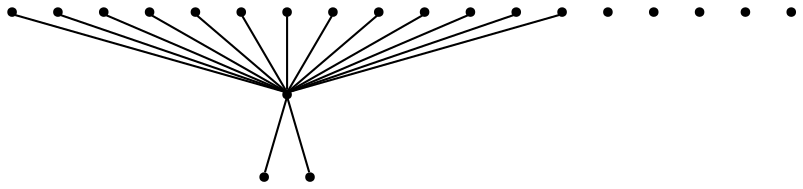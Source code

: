 graph {
  node [shape=point,comment="{\"directed\":false,\"doi\":\"10.1007/978-3-319-03841-4_34\",\"figure\":\"8 (2)\"}"]

  v0 [pos="930.144509111061,2523.228162766285"]
  v1 [pos="906.8443883171947,2360.2076111572806"]
  v2 [pos="905.52052866257,2578.3351414878957"]
  v3 [pos="902.6393086957466,2429.3107155499397"]
  v4 [pos="879.3391879018803,2451.837137201615"]
  v5 [pos="828.1522808088304,2625.5449132557987"]
  v6 [pos="791.8656741923244,2548.4260725857903"]
  v7 [pos="783.7160876859664,2328.012655921338"]
  v8 [pos="762.0702586080629,2437.4546466322577"]
  v9 [pos="750.8090372489401,2374.8599721394785"]
  v10 [pos="734.0552696317642,2283.4700482901453"]
  v11 [pos="727.6902771156772,2638.5241285493375"]
  v12 [pos="693.6949354667152,2587.3677881427548"]
  v13 [pos="658.552895629345,2426.6394817368814"]
  v14 [pos="651.2935065209291,2288.564520013793"]
  v15 [pos="608.1290330557191,2645.0147536151944"]
  v16 [pos="586.7386549696848,2412.5121090036027"]
  v17 [pos="583.6822776976021,2562.1698783232496"]
  v18 [pos="568.5296756249793,2329.923623321596"]
  v19 [pos="556.1770136581306,2523.228162766285"]
  v20 [pos="536.6983824408856,2463.672519086534"]

  v0 -- v8 [id="-1",pos="930.144509111061,2523.228162766285 931.162956904236,2521.8101349137046 931.6132886901513,2516.100887706705 931.4173262854298,2514.392132349999 931.0545413400654,2512.316851767182 930.4541201668974,2509.7997569458125 929.5326514956043,2506.766067582991 928.1858553322453,2503.115313543872 926.2636422895673,2498.743718081576 923.5908550623114,2493.534532355863 919.9382558114477,2487.3504047899814 915.0013393197692,2480.0491510665156 908.4257190306852,2471.4684928410798 899.7403216829756,2461.4461517692894 888.3696031490068,2449.8150167660965 873.5881207863647,2436.404415779647 873.2712724826266,2436.137851978839 873.2712724826266,2436.137851978839 873.2712724826266,2436.137851978839 871.5408226502833,2434.779088788079 869.5268635726676,2433.3872594769905 867.1877214266974,2431.9705033982686 864.4982646702086,2430.549423288427 861.4085483396603,2429.14920026987 857.8768349878131,2427.8031548176987 853.8572515971981,2426.5321440231974 849.3039887745038,2425.3944151291 844.1627751134872,2424.4316823179756 838.3794028320633,2423.70244718733 831.8997277723041,2423.2774203637136 824.6612073875078,2423.239775857493 816.6095702714318,2423.677266064926 807.6822738773743,2424.706639826252 797.8168392827911,2426.444391626939 786.9631942758263,2429.036521105979 775.0671310743944,2432.6455609625286 762.0702586080629,2437.4546466322577"]
  v2 -- v8 [id="-7",pos="905.52052866257,2578.3351414878957 904.1851689414995,2582.1491912904867 903.7765746028234,2582.495113780085 903.3012385230589,2582.8575693298476 902.7383556027435,2583.2284185870785 902.0920614121065,2583.5992678443095 901.3498219921449,2583.9744411326606 900.4908958675536,2584.3452903898915 899.515155790018,2584.6955369106095 898.397661089846,2585.024671985271 897.1342761968083,2585.3120928773637 895.7040687631278,2585.5539842653106 894.0987676483453,2585.724656317164 892.2933049344545,2585.8080846823023 890.2793458568387,2585.7788338835494 888.031886121649,2585.6122315080447 885.5425909642687,2585.2747027259147 882.7864560908487,2584.7329270620585 879.7509475423858,2583.9451903339077 876.4235313598765,2582.865963037316 872.7834024438587,2581.440813251126 868.8222260297159,2579.6028456703643 864.5358029230612,2577.2943217618404 859.9074635946617,2574.431304450872 854.9413436147471,2570.930619727094 849.6417058018615,2566.6966301963216 844.0168212964641,2561.6250504021327 838.0875588221744,2555.5948074731677 831.8789226728418,2548.476943540143 825.4409214361646,2540.125713318838 818.823690948156,2530.3864691080203 812.0979812718194,2519.088793210609 805.3598012606369,2506.049295836162 798.7258376192382,2491.0634757481826 797.7292924422402,2488.696450242153 797.7292924422402,2488.696450242153 797.7292924422402,2488.696450242153 794.3977406895015,2481.599443400413 790.2113347582435,2473.923016388596 785.0451168033778,2465.6676779162453 778.7489338134942,2456.828595242698 771.151764053563,2447.414670784966 762.0702586080629,2437.4546466322577"]
  v3 -- v8 [id="-10",pos="902.6393086957466,2429.3107155499397 901.3581567567613,2432.9248425019246 900.9578971827018,2433.270510636751 900.4908958675536,2433.637290217634 899.9404832820841,2434.008139474865 899.3025238560635,2434.391706470684 898.5561488658724,2434.779088788079 897.6971591171238,2435.1583317527784 896.713147899129,2435.529435364781 895.5831828641112,2435.8751034996076 894.2947300530669,2436.1877055141044 892.8269843665339,2436.4545236696845 891.1674754696661,2436.650376843942 889.2952710146867,2436.7587319767135 887.19376509652,2436.7544079455934 884.8379534213169,2436.608662661373 882.21103921153,2436.2876669394077 879.2880817974672,2435.7502153066716 876.0524116498957,2434.9543392258242 872.4831600451961,2433.845606775708 868.5595218839057,2432.362209746784 864.2605648182476,2430.4326744481878 857.8768349878131,2427.8031548176987 857.8768349878131,2427.8031548176987 857.8768349878131,2427.8031548176987 853.8572515971981,2426.5321440231974 849.3039887745038,2425.3944151291 844.1627751134872,2424.4316823179756 838.3794028320633,2423.70244718733 831.8997277723041,2423.2774203637136 824.6612073875078,2423.239775857493 816.6095702714318,2423.677266064926 807.6822738773743,2424.706639826252 797.8168392827911,2426.444391626939 786.9631942758263,2429.036521105979 775.0671310743944,2432.6455609625286 762.0702586080629,2437.4546466322577"]
  v4 -- v8 [id="-13",pos="879.3391879018803,2451.837137201615 881.018468005653,2448.539681940475 880.9893281415742,2448.056407874125 880.9225864004857,2447.523025917737 880.814170836315,2446.935466394964 880.6474119198296,2446.2853355983366 880.4263815971015,2445.576703204204 880.126202822596,2444.797614538293 879.7467483479988,2443.959769920105 879.263077503618,2443.0430753226697 878.6667919006794,2442.063809451381 877.941285634108,2441.009508922422 877.0572915915102,2439.888313088489 876.0024030621973,2438.7007306591263 874.7514885040056,2437.4462529247894 873.2712724826266,2436.137851978839 871.5408226502833,2434.779088788079 869.5268635726676,2433.3872594769905 867.1877214266974,2431.9705033982686 864.4982646702086,2430.549423288427 861.4085483396603,2429.14920026987 857.8768349878131,2427.8031548176987 853.8572515971981,2426.5321440231974 849.3039887745038,2425.3944151291 844.1627751134872,2424.4316823179756 838.3794028320633,2423.70244718733 831.8997277723041,2423.2774203637136 824.6612073875078,2423.239775857493 816.6095702714318,2423.677266064926 807.6822738773743,2424.706639826252 797.8168392827911,2426.444391626939 786.9631942758263,2429.036521105979 775.0671310743944,2432.6455609625286 762.0702586080629,2437.4546466322577"]
  v18 -- v8 [id="-16",pos="568.5296756249793,2329.923623321596 565.3492471520506,2330.1286332676373 565.0365344185419,2330.362130948116 564.6987537670268,2330.641412487512 564.348566404823,2330.9664778858255 563.9857814594586,2331.353860203221 563.6063269848614,2331.804068149242 563.2227369400347,2332.3249867218133 562.8307485064341,2332.929079304751 562.438823696991,2333.616854607599 562.0510344577774,2334.4043369809783 561.675779177567,2335.3004288419006 561.3213289968191,2336.308945511942 560.9960823043072,2337.455068113508 560.7125730590348,2338.7342182607053 560.487407166077,2340.1680161091354 560.3331185844374,2341.7640923019503 560.2664404675063,2343.5392342540863 560.3122498608178,2345.502090027784 560.4915427363065,2347.6648686520875 560.8334589580512,2350.036218189237 561.367202014288,2352.6364870209736 562.1344457280989,2355.47050788796 563.1643299635625,2358.5459114333507 564.5069905566921,2361.875669750504 566.2081732766418,2365.4635981609977 568.3264123481987,2369.3058813432544 570.9157246809758,2373.4109130047427 574.0513776531503,2377.7657210521024 577.7998585091814,2382.3705598401057 582.2447693918626,2387.2048266322395 587.4693306990431,2392.2430859513274 593.5696149083625,2397.4606653845085 600.6497111412897,2402.8155963944414 608.8222341563823,2408.253955769513 618.2039979065846,2413.7215659433373 628.9200874853001,2419.1309288744283 631.0591316563193,2420.151908928286 631.0591316563193,2420.151908928286 631.0591316563193,2420.151908928286 640.5785144589283,2425.156847772273 651.890826016425,2432.0038238733696 665.2754400038522,2441.238682571781 665.6882335369149,2441.5344971713416 665.6882335369149,2441.5344971713416 665.6882335369149,2441.5344971713416 665.6882335369149,2441.5344971713416 665.6882335369149,2441.5344971713416 665.6882335369149,2441.5344971713416 665.6882335369149,2441.5344971713416 667.4895606805763,2442.7347973392925 669.5701978751233,2443.94323685994 671.9636114273362,2445.1516763805876 674.7030767715233,2446.3351891336024 677.8386661195406,2447.4688483513514 681.3953837652369,2448.519079203962 685.4233019204684,2449.452561216334 689.9682299785464,2450.2191864984284 695.0719053867105,2450.7734255461005 700.7885359270457,2451.04024370168 707.1639946170212,2450.961139367662 714.2524256145648,2450.448360147787 722.0997655613028,2449.4024533262964 730.7601586151633,2447.7145550608748 740.2795414177723,2445.2600315133586 750.7037233624416,2441.8928830447558 762.0702586080629,2437.4546466322577"]
  v17 -- v8 [id="-17",pos="583.6822776976021,2562.1698783232496 580.1974712557812,2561.5500157444626 579.8680253688825,2561.2498771137816 579.5219735769083,2560.8998849478353 579.1633878259307,2560.487321508035 578.7922681159499,2560.008117118033 578.4170128357396,2559.453878070361 578.0333591667555,2558.8118866264304 577.6539683163156,2558.082651495785 577.2828486063348,2557.2450612323682 576.9284620497442,2556.295046159832 576.6032153572323,2555.219634184817 576.3071721529566,2554.007124987821 576.065336730766,2552.6486161518333 575.8860438552773,2551.127320261917 575.7900986259526,2549.431282643799 575.7942978203395,2547.54753120412 575.9235184839724,2545.4638569138347 576.2070913534023,2543.167796389127 576.6740926685504,2540.646631891409 577.3620606822694,2537.8876456820926 578.3043980771821,2534.874813410556 579.5427786763705,2531.607626367256 581.1356094563071,2528.0736211683766 583.13289900469,2524.2689824923405 585.5929906738342,2520.189131953257 588.591024593602,2515.8383935822453 592.1936152567673,2511.225161086774 596.4925086982679,2506.3616434958876 601.5670442423532,2501.260812902946 607.5296457751085,2495.9516657519302 614.4763221500158,2490.4715921942893 622.5279592660919,2484.8750241511807 631.8138414111269,2479.215630479447 642.4631892487538,2473.5646305151813 654.6260921662252,2468.0179160073385 668.4527667991088,2462.692235796158 684.1140440099618,2457.716293396152 701.7684115748109,2453.2531302160214 721.6077599523055,2449.4815576603146 730.7601586151633,2447.7145550608748 730.7601586151633,2447.7145550608748 730.7601586151633,2447.7145550608748 740.2795414177723,2445.2600315133586 750.7037233624416,2441.8928830447558 762.0702586080629,2437.4546466322577"]
  v15 -- v8 [id="-21",pos="608.1290330557191,2645.0147536151944 607.6505952982824,2644.1341773953495 607.8506932732334,2641.4629435822912 608.0508548723419,2640.7504958665822 608.3427625063882,2639.9045118956974 608.7513568450642,2638.9209219932886 609.314303389537,2637.7666600390266 610.0690131443446,2636.4330779706715 611.0655583213426,2634.8868553131224 612.3664814672328,2633.111713360986 614.0551938523366,2631.0822166370863 616.2192423172049,2628.7734383737907 618.975377190625,2626.1688455109343 622.4570819547737,2623.251650633581 626.8310519019794,2620.013714389034 632.3017114498947,2616.450712746173 639.0940992431625,2612.583248441512 647.5001229158291,2608.4451506596943 657.8534275491802,2604.098481965031 670.5500735228885,2599.643712492368 686.0571257762595,2595.2263331711547 704.9248696464477,2591.054914914236 705.4252100200615,2590.9546991341613 705.4252100200615,2590.9546991341613 705.4252100200615,2590.9546991341613 706.9847017415324,2590.571386493114 708.694282850256,2590.0420742130746 710.5539533462321,2589.34615955753 712.5803827586938,2588.4419283439115 714.7778339061852,2587.300129773466 717.1378447757751,2585.8831193399724 719.6730129506243,2584.1537612467537 722.3749400419589,2582.0573692178805 725.2436896739364,2579.5445984276303 728.2625286931666,2576.560762600075 731.423122335033,2573.039220785012 734.7046655000732,2568.9095167106625 738.0737555056645,2564.1004310409335 741.5053880579575,2558.5203960579897 744.9454189990242,2552.090053073041 748.3436488686942,2544.7056253392084 751.6293912281214,2536.2625730452964 754.7191075586696,2526.6568650896547 757.5127806849422,2515.763358924575 759.8936602781517,2503.4612360334704 761.7199917156623,2489.613144839588 762.8249524568309,2474.0939427952208 763.016779291323,2456.753560585028 762.0702586080629,2437.4546466322577"]
  v14 -- v8 [id="-22",pos="651.2935065209291,2288.564520013793 651.8115503163331,2285.5089561406 652.0659196975269,2285.229674601204 652.3661620961896,2284.933860001643 652.7205486527802,2284.625582018266 653.1292066156135,2284.308655972649 653.6004071251485,2283.9919842818035 654.1466205162312,2283.66691888349 654.7679104130189,2283.3461775162964 655.4767471503575,2283.0376451781476 656.273130728247,2282.7377609022383 657.1779298703073,2282.4625490391904 658.1995429653118,2282.216842329667 659.3378427649461,2282.0166651242894 660.6054268523707,2281.866595808949 662.0189647568184,2281.787491474931 663.5825920485188,2281.7958851823987 665.3129782567047,2281.9083099915183 667.2101870055334,2282.145877348345 669.2950233944672,2282.5335140205125 671.5674874235062,2283.1002164520014 674.0401130516536,2283.875235441564 676.7129002789096,2284.892145819074 679.6024550103494,2286.196477088676 682.700506105514,2287.8301977877118 686.01538832902,2289.834767743979 689.5429661106377,2292.2684342002103 693.2789766318228,2295.189698753912 697.2068139875,2298.6611326789375 701.3097450242792,2302.753446601838 705.5711638370847,2307.5459992114024 709.9576677432937,2313.117640486878 714.4317184900535,2319.560446855643 718.9433074896659,2326.9698013571083 723.4298921954291,2335.450498157241 727.8205316718676,2345.1103836792686 732.0277427025878,2356.0621370870817 735.9472452936486,2368.4392946358566 739.4539543516466,2382.3540267799413 742.3977168651718,2397.956402834675 742.8438494567002,2400.3984629983747 742.8438494567002,2400.3984629983747 742.8438494567002,2400.3984629983747 742.8438494567002,2400.3984629983747 743.65696618798,2403.8032559731987 744.7911304173847,2407.5287903152157 746.2963507326128,2411.600501501603 748.2477672635268,2416.0303442066333 750.712058127058,2420.822642461426 753.7725709693701,2425.9944380356897 757.5253146439454,2431.537082867184 762.0702586080629,2437.4546466322577"]
  v20 -- v8 [id="-26",pos="536.6983824408856,2463.672519086534 535.2400054115263,2466.917831619462 535.2942131936117,2467.3761789181794 535.3859592285494,2467.880564430586 535.5194427107266,2468.438873154607 535.7070703508318,2469.0432200923165 535.9572405376387,2469.709883949108 536.2782880357637,2470.430979727057 536.6827468042101,2471.2100683929684 537.1830871778238,2472.0479130111567 537.800241504382,2472.943750517307 538.5424173001863,2473.9021592973113 539.4305469130137,2474.919069674821 540.485499066484,2475.9858335875965 541.7322144302888,2477.102705390409 543.1874261578185,2478.261291375791 544.8844733075388,2479.453197836274 546.8484237974561,2480.6575676805733 549.1083538674918,2481.870331232341 551.7060645890427,2483.066307369172 554.6706958261875,2484.2205693234337 558.0398494559362,2485.308190327494 561.8592076232853,2486.2877105535545 566.1664994535598,2487.125300816971 571.0116699103005,2487.7670379061296 576.43225724636,2488.154674578297 582.4866048140531,2488.2253852048475 589.220649255006,2487.900319806534 596.6760007681436,2487.09198034187 604.9069307597083,2485.695826999661 613.9634478173988,2483.5912956180914 623.8830901940673,2480.653498004225 634.7075953369535,2476.72346242571 646.4785734449819,2471.6353495713565 668.4527667991088,2462.692235796158 668.4527667991088,2462.692235796158 668.4527667991088,2462.692235796158 684.1140440099618,2457.716293396152 701.7684115748109,2453.2531302160214 721.6077599523055,2449.4815576603146 730.7601586151633,2447.7145550608748 730.7601586151633,2447.7145550608748 730.7601586151633,2447.7145550608748 740.2795414177723,2445.2600315133586 750.7037233624416,2441.8928830447558 762.0702586080629,2437.4546466322577"]
  v11 -- v8 [id="-27",pos="727.6902771156772,2638.5241285493375 724.5890607186831,2639.3334854330888 724.2262757733187,2639.212666916501 723.8426857284919,2639.0501342173443 723.4256930010422,2638.8458873356185 722.9837596039007,2638.599926271323 722.5125590943657,2638.2957179642945 722.0163542909814,2637.9332624145313 721.4951451937479,2637.499841883447 720.9530673728948,2636.9873170183437 720.3860488823498,2636.3913637881024 719.8064328086441,2635.699518808906 719.2143464000925,2634.8995730517104 718.6139252269245,2633.9826240995035 718.017639623986,2632.936717278013 717.4338879800508,2631.748880493878 716.8668058653485,2630.3987653653585 716.3372620034986,2628.8858631829103 715.8493919647308,2627.185755888444 715.4282636670515,2625.2854713886004 715.0946822099232,2623.1684766232142 714.8611815523492,2620.8179841773494 714.7652999471818,2618.2258546983094 714.8278424938835,2615.3671614184614 715.0863474453068,2612.2332562755655 715.5784166784616,2608.803536533109 716.345596768115,2605.069608483623 717.4338879800508,2601.0190087432925 718.897434472197,2596.639019573528 720.7946432210257,2591.9215016216335 723.1921923434682,2586.866709242381 726.1610227749999,2581.465740018759 729.780282967398,2575.7315660441263 734.1334478151414,2569.668002640061 734.7046655000732,2568.9095167106625 734.7046655000732,2568.9095167106625 734.7046655000732,2568.9095167106625 738.0737555056645,2564.1004310409335 741.5053880579575,2558.5203960579897 744.9454189990242,2552.090053073041 748.3436488686942,2544.7056253392084 751.6293912281214,2536.2625730452964 754.7191075586696,2526.6568650896547 757.5127806849422,2515.763358924575 759.8936602781517,2503.4612360334704 761.7199917156623,2489.613144839588 762.8249524568309,2474.0939427952208 763.016779291323,2456.753560585028 762.0702586080629,2437.4546466322577"]
  v10 -- v8 [id="-28",pos="734.0552696317642,2283.4700482901453 736.9771295291123,2281.7373835848935 737.3899230621751,2281.7541709998295 737.8402548480905,2281.7999548587472 738.3364596514747,2281.8833832238856 738.874338277941,2282.004201740473 739.462289116263,2282.175128147098 740.0960493478966,2282.3999777653366 740.7798817913861,2282.6917226885494 741.5137864467313,2283.0544325930837 742.2976360656176,2283.508710215453 743.1315578963596,2284.0545555556573 744.011416368728,2284.7130800597524 744.9412198046373,2285.5005624331316 745.9127606877861,2286.425650738035 746.9176406294006,2287.5092020657466 747.9559232536379,2288.7677494764316 749.0150109773377,2290.2264740924943 750.0907682302702,2291.8975849429794 751.1581907185864,2293.814402502988 752.2089436776697,2295.9939685422273 753.218022813671,2298.46527950468 754.172894167587,2301.257331834326 755.0360194865651,2304.391236977222 755.7781952823694,2307.900061053697 756.3661461206915,2311.8173788936238 756.7580709301346,2316.1681172646354 756.8956899825414,2320.9855966418327 756.7288674418985,2326.3031375003166 756.1951880098192,2332.1499906388403 755.2194479322834,2338.5551525013843 753.7183631872848,2345.5438042103533 751.6043869342722,2353.1449422097285 748.7731755551472,2361.3756082692175 748.6772303258225,2361.629708686209 748.6772303258225,2361.629708686209 748.6772303258225,2361.629708686209 746.3672280439309,2368.418437544572 744.2198491082954,2376.248749193306 742.3185047892372,2385.2585039187065 742.2142884194535,2385.8796382713526 742.2142884194535,2385.8796382713526 742.2142884194535,2385.8796382713526 742.2142884194535,2385.8796382713526 742.2142884194535,2385.8796382713526 742.2142884194535,2385.8796382713526 742.2142884194535,2385.8796382713526 741.9849233321089,2387.6924247297097 741.8515034740891,2389.7219214536094 741.8389695150858,2391.988985534336 741.9765885674925,2394.514219708402 742.2976360656176,2397.310596069168 742.8438494567002,2400.3984629983747 743.65696618798,2403.8032559731987 744.7911304173847,2407.5287903152157 746.2963507326128,2411.600501501603 748.2477672635268,2416.0303442066333 750.712058127058,2420.822642461426 753.7725709693701,2425.9944380356897 757.5253146439454,2431.537082867184 762.0702586080629,2437.4546466322577"]
  v5 -- v8 [id="-38",pos="828.1522808088304,2625.5449132557987 826.7460437764416,2625.860567527557 823.7480734808313,2624.660267359606 823.0391731193353,2624.1935263534206 822.2469887358326,2623.597573123179 821.3546599286183,2622.8434112249006 820.3581147516203,2621.8931417975928 819.2572895806811,2620.70555936823 818.0481124697288,2619.2384410446994 816.7304561704484,2617.4215849099937 815.3086471255416,2615.2046287193048 813.7992276159265,2612.4957504000254 812.218867170836,2609.212030296561 810.5968965268207,2605.2362108591283 808.9665274940318,2600.4604456645 807.3904298674854,2594.734665397336 805.9476884748017,2587.9001526800557 804.7301765992329,2579.769702400641 803.8795216151005,2570.1388133225946 803.5584741169756,2558.770426798633 803.9838016090417,2545.397215963633 805.4264793775682,2529.7198052512285 805.6599800351422,2527.277745087529 805.6599800351422,2527.277745087529 805.6599800351422,2527.277745087529 805.6599800351422,2527.277745087529 805.797599087549,2523.9813072454763 805.7308573464603,2520.3056264387246 805.4056742781058,2516.2217062232926 804.7718504223149,2511.700041445656 803.7669704807005,2506.7159596929537 802.3158943234002,2501.235886135313 800.3353379284075,2495.234894005101 797.7292924422402,2488.696450242153 794.3977406895015,2481.599443400413 790.2113347582435,2473.923016388596 785.0451168033778,2465.6676779162453 778.7489338134942,2456.828595242698 771.151764053563,2447.414670784966 762.0702586080629,2437.4546466322577"]
  v8 -- v12 [id="-39",pos="762.0702586080629,2437.4546466322577 763.016779291323,2456.753560585028 762.8249524568309,2474.0939427952208 761.7199917156623,2489.613144839588 759.8936602781517,2503.4612360334704 757.5127806849422,2515.763358924575 754.7191075586696,2526.6568650896547 751.6293912281214,2536.2625730452964 748.3436488686942,2544.7056253392084 744.9454189990242,2552.090053073041 741.5053880579575,2558.5203960579897 738.0737555056645,2564.1004310409335 734.7046655000732,2568.9095167106625 731.423122335033,2573.039220785012 728.2625286931666,2576.560762600075 725.2436896739364,2579.5445984276303 722.3749400419589,2582.0573692178805 719.6730129506243,2584.1537612467537 717.1378447757751,2585.8831193399724 714.7778339061852,2587.300129773466 712.5803827586938,2588.4419283439115 710.5539533462321,2589.34615955753 708.694282850256,2590.0420742130746 706.9847017415324,2590.571386493114 705.4252100200615,2590.9546991341613 704.0117357397712,2591.2090539059245 702.7274821231138,2591.3672625739614 701.5724491700894,2591.4339035241633 700.5342301700093,2591.4339035241633 699.600227539713,2591.3756562814297 698.7704412792004,2591.275694856127 698.0282654833962,2591.1424129557226 697.3735729039855,2590.979880256566 696.7940204544373,2590.804629818821 696.2894808864366,2590.613100675683 695.8433482949082,2590.4129234703055 693.6949354667152,2587.3677881427548"]
  v8 -- v16 [id="-42",pos="762.0702586080629,2437.4546466322577 750.7037233624416,2441.8928830447558 740.2795414177723,2445.2600315133586 730.7601586151633,2447.7145550608748 722.0997655613028,2449.4024533262964 714.2524256145648,2450.448360147787 707.1639946170212,2450.961139367662 700.7885359270457,2451.04024370168 695.0719053867105,2450.7734255461005 689.9682299785464,2450.2191864984284 685.4233019204684,2449.452561216334 681.3953837652369,2448.519079203962 677.8386661195406,2447.4688483513514 674.7030767715233,2446.3351891336024 671.9636114273362,2445.1516763805876 669.5701978751233,2443.94323685994 667.4895606805763,2442.7347973392925 665.6882335369149,2441.5344971713416 665.6882335369149,2441.5344971713416 651.890826016425,2432.0038238733696 640.5785144589283,2425.156847772273 631.0591316563193,2420.151908928286 623.0908421864074,2416.5553324555526 616.4444082101627,2414.0217045740183 610.923740074549,2412.2880224496794 606.3621424872381,2411.1502935555823 602.6011276722037,2410.4543789000377 599.5155469118849,2410.0667422278702 596.9887135016522,2409.9042095287136 594.9330806009544,2409.896070176017 593.2610377450834,2409.987637893852 591.9100423873374,2410.1461009166605 587.6194837104532,2411.5086794289964 586.7386549696848,2412.5121090036027"]
  v7 -- v8 [id="-47",pos="783.7160876859664,2328.012655921338 780.0999291712403,2326.3323882990694 779.5119783329181,2326.357315066702 778.8490146130484,2326.4280256932525 778.1026396228574,2326.549098564612 777.2687177921152,2326.74062770775 776.334715161819,2327.0074458633294 775.3006317319685,2327.3782951205603 774.1497979733309,2327.8699628943787 772.8863494561358,2328.4992365997214 771.5020150399242,2329.2953670353404 769.9884599600796,2330.2954899979136 768.3456205924447,2331.529110640966 766.5692977426326,2333.033364761174 764.6596186589579,2334.8545449269996 762.6289900521094,2337.046574350056 760.477411922087,2339.6636305967286 758.2216174222808,2342.768284940872 755.8866108465401,2346.4355720401554 753.4890617240976,2350.74052655225 751.0706438780354,2355.774716194989 748.6772303258225,2361.629708686209 746.3672280439309,2368.418437544572 744.2198491082954,2376.248749193306 742.3185047892372,2385.2585039187065 741.8389695150858,2391.988985534336 741.9765885674925,2394.514219708402 742.2976360656176,2397.310596069168 742.8438494567002,2400.3984629983747 743.65696618798,2403.8032559731987 744.7911304173847,2407.5287903152157 746.2963507326128,2411.600501501603 748.2477672635268,2416.0303442066333 750.712058127058,2420.822642461426 753.7725709693701,2425.9944380356897 757.5253146439454,2431.537082867184 762.0702586080629,2437.4546466322577"]
}